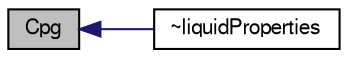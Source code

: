 digraph "Cpg"
{
  bgcolor="transparent";
  edge [fontname="FreeSans",fontsize="10",labelfontname="FreeSans",labelfontsize="10"];
  node [fontname="FreeSans",fontsize="10",shape=record];
  rankdir="LR";
  Node517 [label="Cpg",height=0.2,width=0.4,color="black", fillcolor="grey75", style="filled", fontcolor="black"];
  Node517 -> Node518 [dir="back",color="midnightblue",fontsize="10",style="solid",fontname="FreeSans"];
  Node518 [label="~liquidProperties",height=0.2,width=0.4,color="black",URL="$a29954.html#aeae3a2914413bd2fa49246f6f512af62",tooltip="Destructor. "];
}
